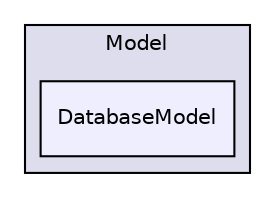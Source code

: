 digraph G {
  compound=true
  node [ fontsize=10, fontname="Helvetica"];
  edge [ labelfontsize=9, labelfontname="Helvetica"];
  subgraph clusterdir_D_3A_2FStudium_2FWS17_2D18_2FPSE_2FImplementierung_2FmyMD_2FmyMD_2FModel_2F {
    graph [ bgcolor="#ddddee", pencolor="black", label="Model" fontname="Helvetica", fontsize=10, URL="dir_D_3A_2FStudium_2FWS17_2D18_2FPSE_2FImplementierung_2FmyMD_2FmyMD_2FModel_2F.html"]
  dir_D_3A_2FStudium_2FWS17_2D18_2FPSE_2FImplementierung_2FmyMD_2FmyMD_2FModel_2FDatabaseModel_2F [shape=box, label="DatabaseModel", style="filled", fillcolor="#eeeeff", pencolor="black", URL="dir_D_3A_2FStudium_2FWS17_2D18_2FPSE_2FImplementierung_2FmyMD_2FmyMD_2FModel_2FDatabaseModel_2F.html"];
  }
}
